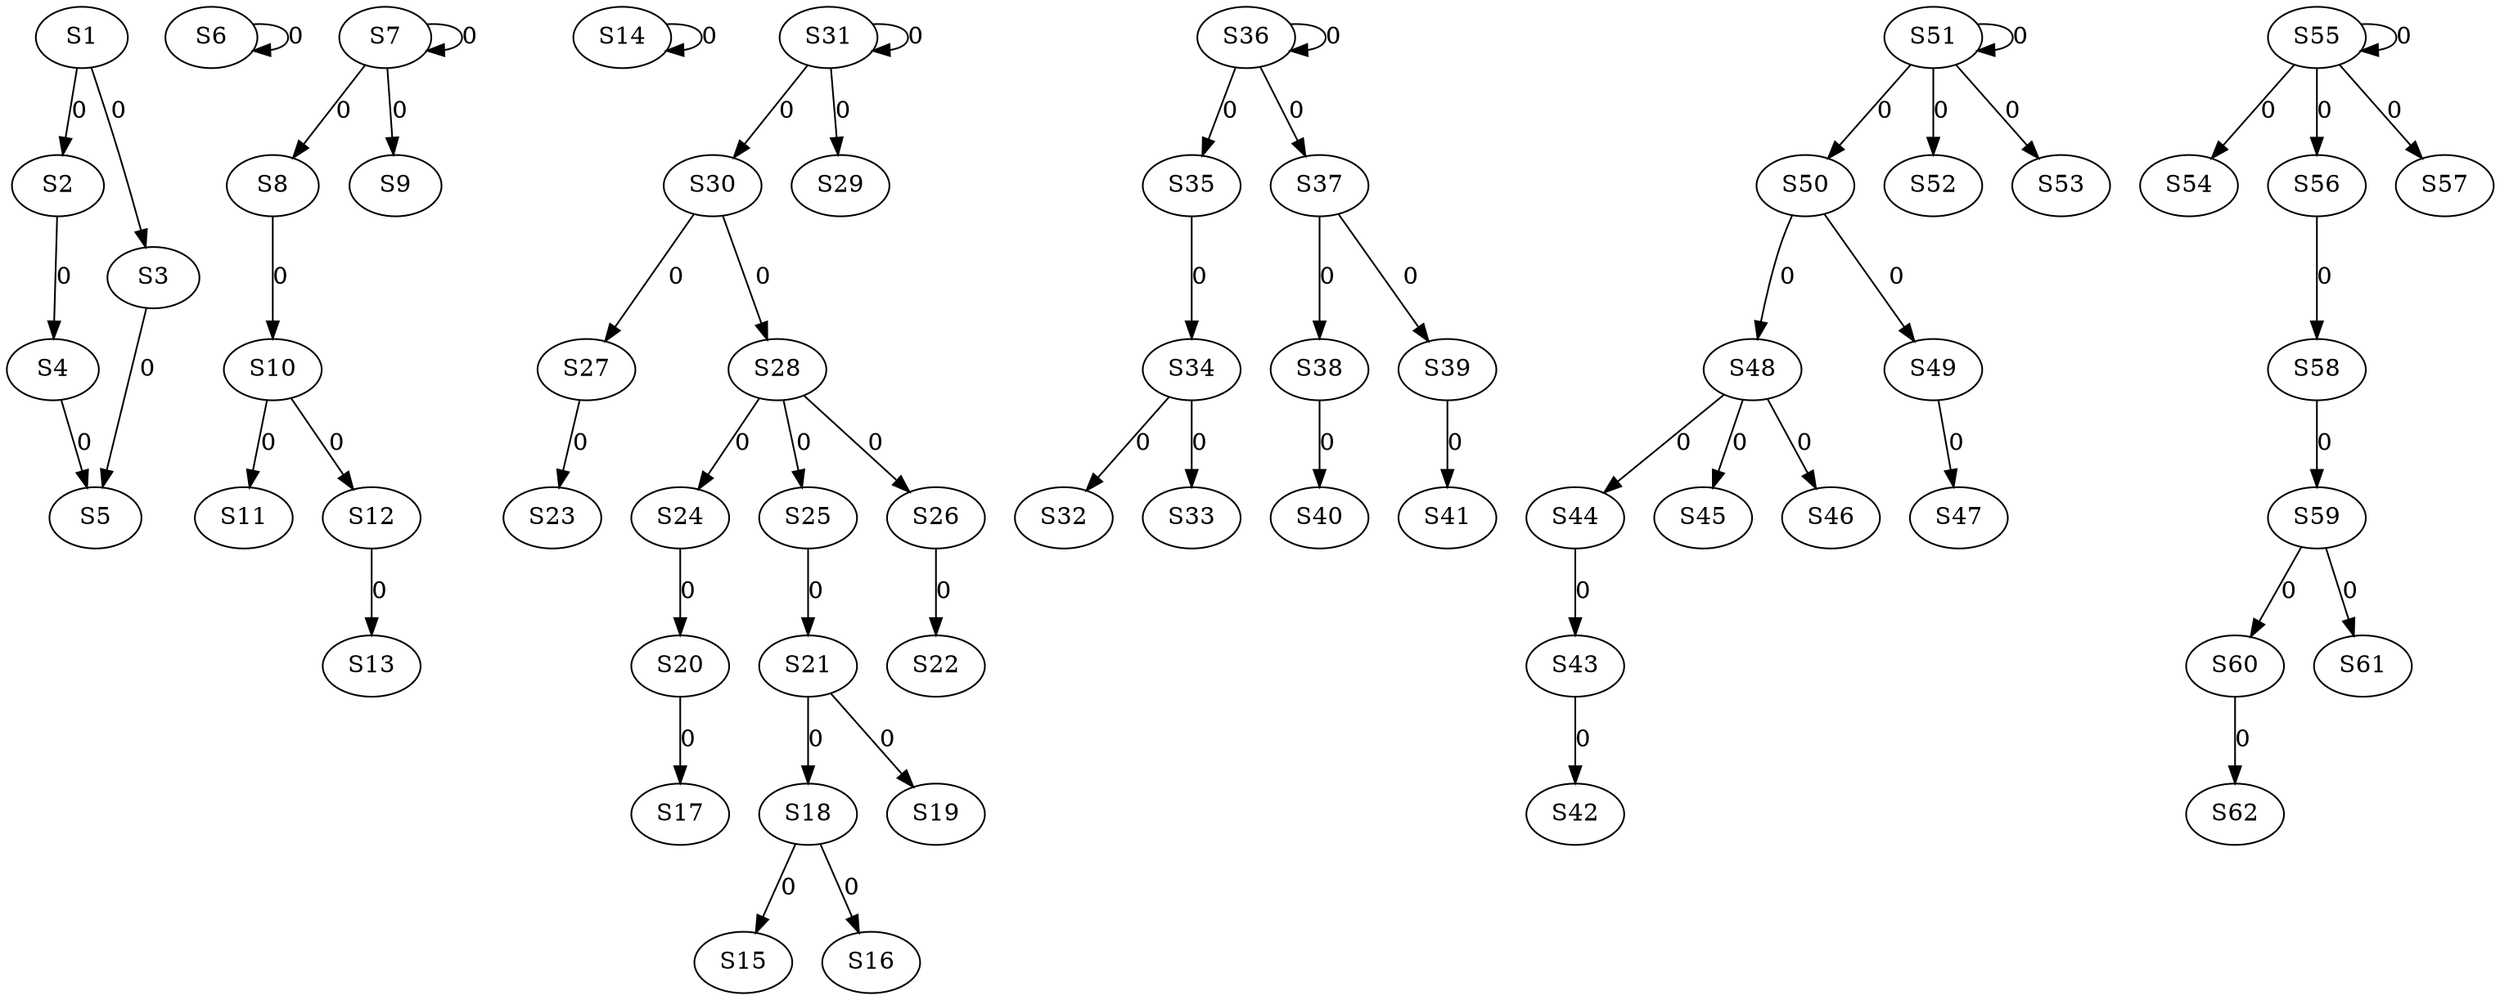 strict digraph {
	S1 -> S2 [ label = 0 ];
	S1 -> S3 [ label = 0 ];
	S2 -> S4 [ label = 0 ];
	S4 -> S5 [ label = 0 ];
	S6 -> S6 [ label = 0 ];
	S7 -> S7 [ label = 0 ];
	S7 -> S8 [ label = 0 ];
	S7 -> S9 [ label = 0 ];
	S8 -> S10 [ label = 0 ];
	S10 -> S11 [ label = 0 ];
	S10 -> S12 [ label = 0 ];
	S12 -> S13 [ label = 0 ];
	S14 -> S14 [ label = 0 ];
	S18 -> S15 [ label = 0 ];
	S18 -> S16 [ label = 0 ];
	S20 -> S17 [ label = 0 ];
	S21 -> S18 [ label = 0 ];
	S21 -> S19 [ label = 0 ];
	S24 -> S20 [ label = 0 ];
	S25 -> S21 [ label = 0 ];
	S26 -> S22 [ label = 0 ];
	S27 -> S23 [ label = 0 ];
	S28 -> S24 [ label = 0 ];
	S28 -> S25 [ label = 0 ];
	S28 -> S26 [ label = 0 ];
	S30 -> S27 [ label = 0 ];
	S30 -> S28 [ label = 0 ];
	S31 -> S29 [ label = 0 ];
	S31 -> S30 [ label = 0 ];
	S31 -> S31 [ label = 0 ];
	S34 -> S32 [ label = 0 ];
	S34 -> S33 [ label = 0 ];
	S35 -> S34 [ label = 0 ];
	S36 -> S35 [ label = 0 ];
	S36 -> S36 [ label = 0 ];
	S36 -> S37 [ label = 0 ];
	S37 -> S38 [ label = 0 ];
	S37 -> S39 [ label = 0 ];
	S38 -> S40 [ label = 0 ];
	S39 -> S41 [ label = 0 ];
	S43 -> S42 [ label = 0 ];
	S44 -> S43 [ label = 0 ];
	S48 -> S44 [ label = 0 ];
	S48 -> S45 [ label = 0 ];
	S48 -> S46 [ label = 0 ];
	S49 -> S47 [ label = 0 ];
	S50 -> S48 [ label = 0 ];
	S50 -> S49 [ label = 0 ];
	S51 -> S50 [ label = 0 ];
	S51 -> S51 [ label = 0 ];
	S51 -> S52 [ label = 0 ];
	S51 -> S53 [ label = 0 ];
	S55 -> S54 [ label = 0 ];
	S55 -> S55 [ label = 0 ];
	S55 -> S56 [ label = 0 ];
	S55 -> S57 [ label = 0 ];
	S56 -> S58 [ label = 0 ];
	S58 -> S59 [ label = 0 ];
	S59 -> S60 [ label = 0 ];
	S59 -> S61 [ label = 0 ];
	S60 -> S62 [ label = 0 ];
	S3 -> S5 [ label = 0 ];
}
